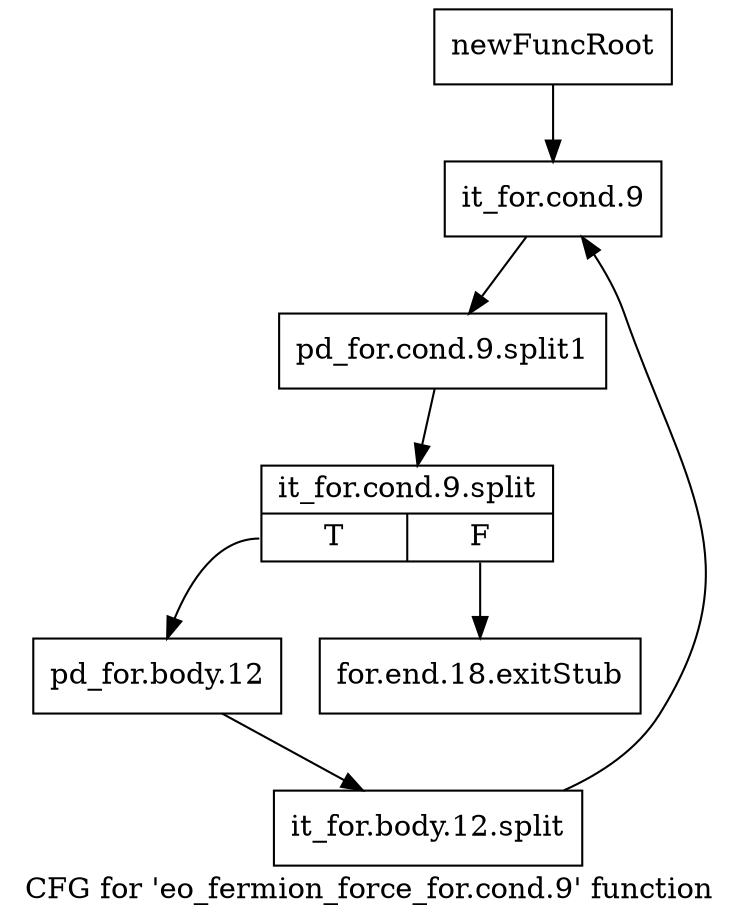 digraph "CFG for 'eo_fermion_force_for.cond.9' function" {
	label="CFG for 'eo_fermion_force_for.cond.9' function";

	Node0x1a97e20 [shape=record,label="{newFuncRoot}"];
	Node0x1a97e20 -> Node0x1a98240;
	Node0x1a97e70 [shape=record,label="{for.end.18.exitStub}"];
	Node0x1a98240 [shape=record,label="{it_for.cond.9}"];
	Node0x1a98240 -> Node0x1c63120;
	Node0x1c63120 [shape=record,label="{pd_for.cond.9.split1}"];
	Node0x1c63120 -> Node0x1c21cf0;
	Node0x1c21cf0 [shape=record,label="{it_for.cond.9.split|{<s0>T|<s1>F}}"];
	Node0x1c21cf0:s0 -> Node0x1a98290;
	Node0x1c21cf0:s1 -> Node0x1a97e70;
	Node0x1a98290 [shape=record,label="{pd_for.body.12}"];
	Node0x1a98290 -> Node0x1c71980;
	Node0x1c71980 [shape=record,label="{it_for.body.12.split}"];
	Node0x1c71980 -> Node0x1a98240;
}
